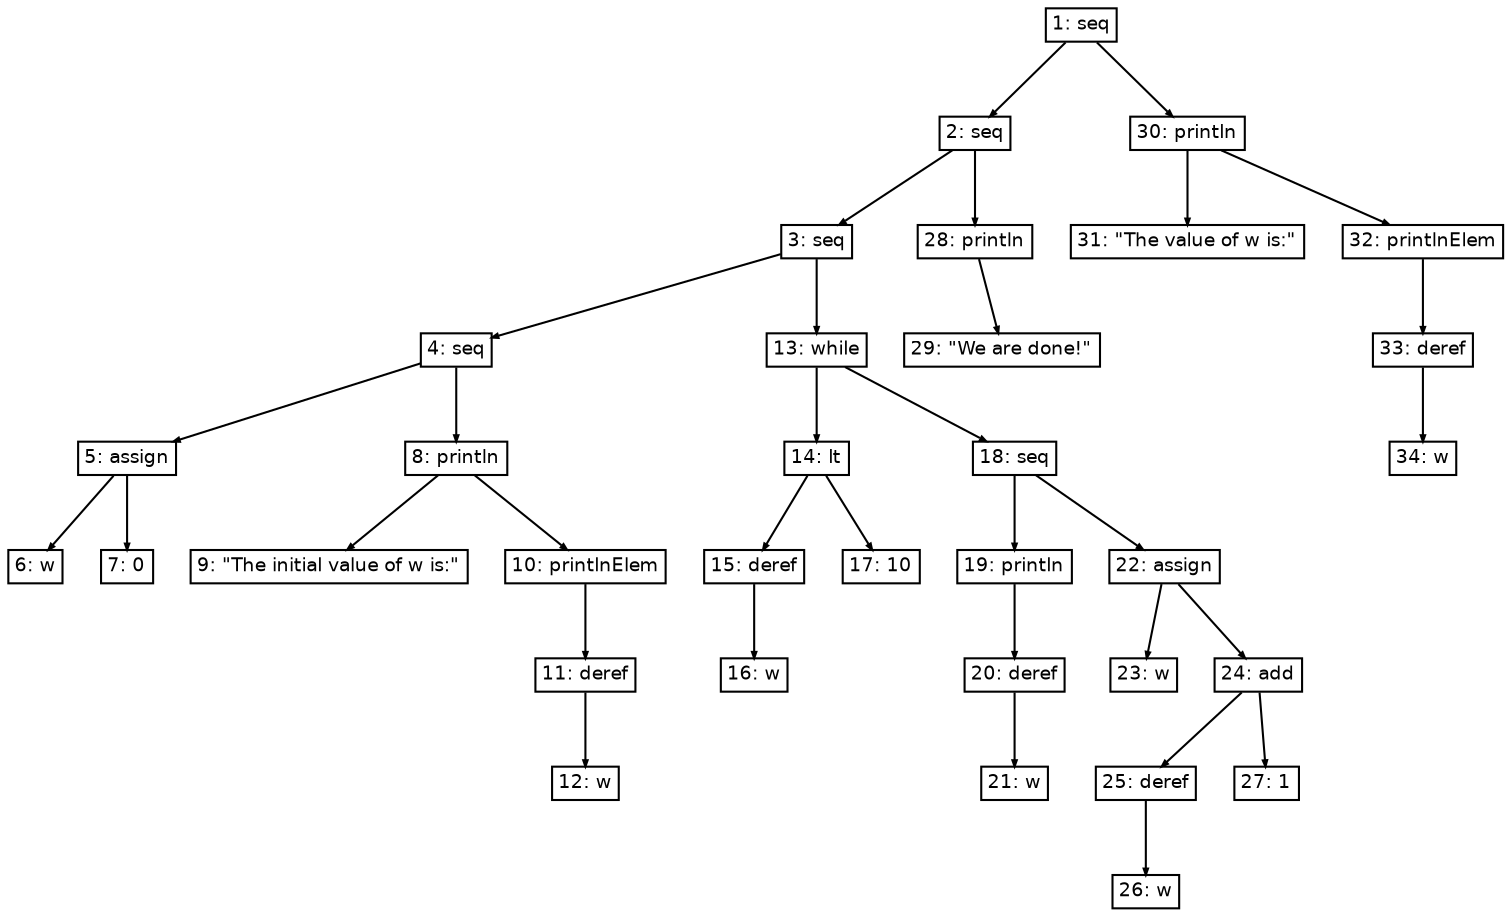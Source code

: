 digraph "RDT" {
node[fontname=Helvetica fontsize=9 shape=box height = 0 width = 0 margin= 0.04]
graph[ordering=out]
edge[arrowsize = 0.3]

"1"  [label="1: seq"]
"1"->"2"
"2"  [label="2: seq"]
"2"->"3"
"3"  [label="3: seq"]
"3"->"4"
"4"  [label="4: seq"]
"4"->"5"
"5"  [label="5: assign"]
"5"->"6"
"6"  [label="6: w"]
"5"->"7"
"7"  [label="7: 0"]
"4"->"8"
"8"  [label="8: println"]
"8"->"9"
"9"  [label="9: \"The initial value of w is:\""]
"8"->"10"
"10"  [label="10: printlnElem"]
"10"->"11"
"11"  [label="11: deref"]
"11"->"12"
"12"  [label="12: w"]
"3"->"13"
"13"  [label="13: while"]
"13"->"14"
"14"  [label="14: lt"]
"14"->"15"
"15"  [label="15: deref"]
"15"->"16"
"16"  [label="16: w"]
"14"->"17"
"17"  [label="17: 10"]
"13"->"18"
"18"  [label="18: seq"]
"18"->"19"
"19"  [label="19: println"]
"19"->"20"
"20"  [label="20: deref"]
"20"->"21"
"21"  [label="21: w"]
"18"->"22"
"22"  [label="22: assign"]
"22"->"23"
"23"  [label="23: w"]
"22"->"24"
"24"  [label="24: add"]
"24"->"25"
"25"  [label="25: deref"]
"25"->"26"
"26"  [label="26: w"]
"24"->"27"
"27"  [label="27: 1"]
"2"->"28"
"28"  [label="28: println"]
"28"->"29"
"29"  [label="29: \"We are done!\""]
"1"->"30"
"30"  [label="30: println"]
"30"->"31"
"31"  [label="31: \"The value of w is:\""]
"30"->"32"
"32"  [label="32: printlnElem"]
"32"->"33"
"33"  [label="33: deref"]
"33"->"34"
"34"  [label="34: w"]
}